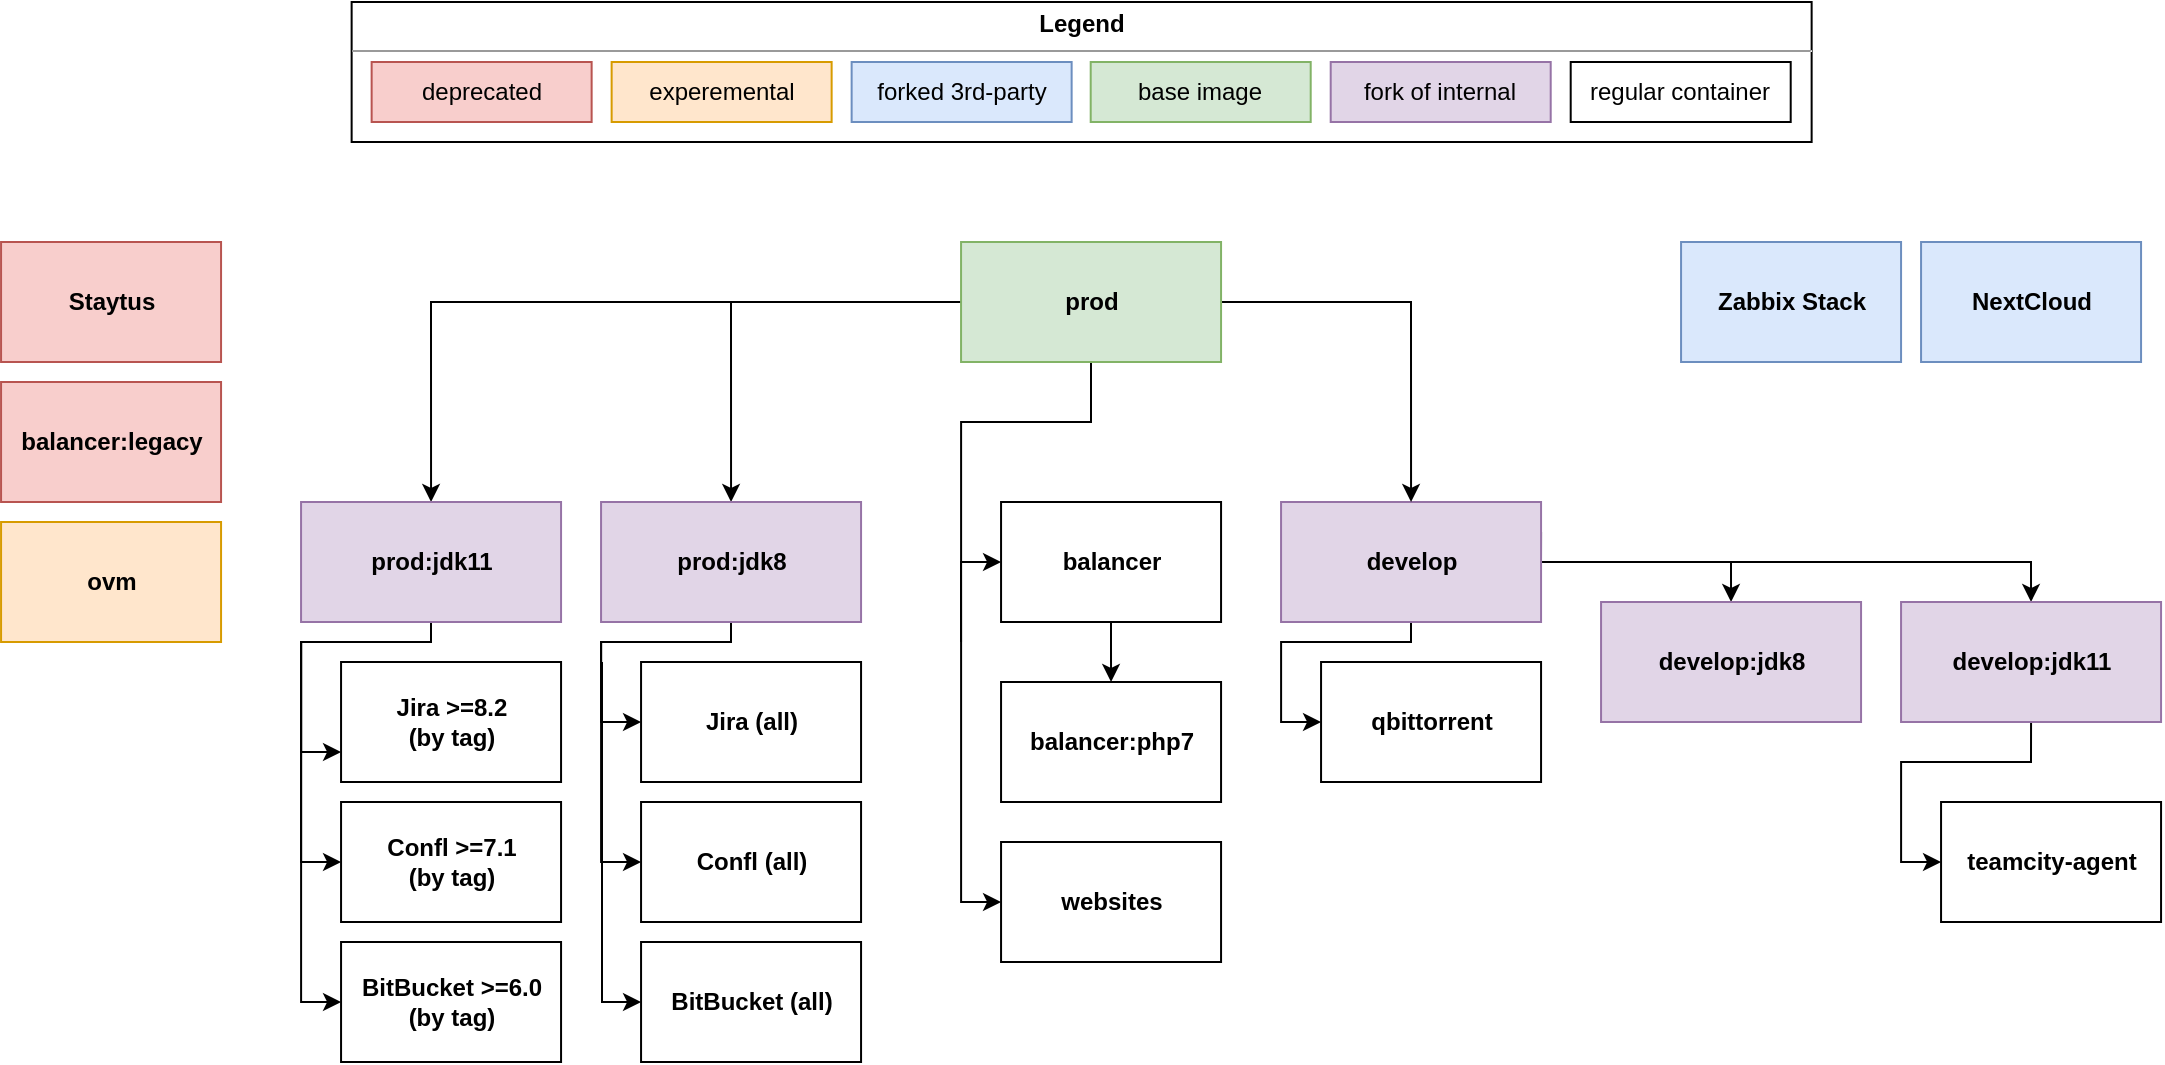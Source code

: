 <mxfile version="12.5.5" type="github">
  <diagram name="Page-1" id="9f46799a-70d6-7492-0946-bef42562c5a5">
    <mxGraphModel dx="1406" dy="784" grid="1" gridSize="10" guides="1" tooltips="1" connect="1" arrows="1" fold="1" page="1" pageScale="1" pageWidth="1100" pageHeight="850" background="#ffffff" math="0" shadow="0">
      <root>
        <mxCell id="0"/>
        <mxCell id="1" parent="0"/>
        <mxCell id="GupPUEsqrWVPhIxHysfE-15" style="edgeStyle=orthogonalEdgeStyle;rounded=0;orthogonalLoop=1;jettySize=auto;html=1;entryX=0.5;entryY=0;entryDx=0;entryDy=0;" parent="1" source="GupPUEsqrWVPhIxHysfE-3" target="GupPUEsqrWVPhIxHysfE-14" edge="1">
          <mxGeometry relative="1" as="geometry"/>
        </mxCell>
        <mxCell id="GupPUEsqrWVPhIxHysfE-16" style="edgeStyle=orthogonalEdgeStyle;rounded=0;orthogonalLoop=1;jettySize=auto;html=1;exitX=1;exitY=0.25;exitDx=0;exitDy=0;entryX=0.5;entryY=0;entryDx=0;entryDy=0;" parent="1" source="GupPUEsqrWVPhIxHysfE-3" target="GupPUEsqrWVPhIxHysfE-13" edge="1">
          <mxGeometry relative="1" as="geometry">
            <Array as="points">
              <mxPoint x="779.53" y="300"/>
              <mxPoint x="1024.53" y="300"/>
            </Array>
          </mxGeometry>
        </mxCell>
        <mxCell id="GupPUEsqrWVPhIxHysfE-38" style="edgeStyle=orthogonalEdgeStyle;rounded=0;orthogonalLoop=1;jettySize=auto;html=1;entryX=0;entryY=0.5;entryDx=0;entryDy=0;" parent="1" source="GupPUEsqrWVPhIxHysfE-3" target="GupPUEsqrWVPhIxHysfE-31" edge="1">
          <mxGeometry relative="1" as="geometry">
            <Array as="points">
              <mxPoint x="714.53" y="340"/>
              <mxPoint x="649.53" y="340"/>
              <mxPoint x="649.53" y="380"/>
            </Array>
          </mxGeometry>
        </mxCell>
        <mxCell id="GupPUEsqrWVPhIxHysfE-3" value="&lt;span style=&quot;font-weight: 700 ; white-space: nowrap&quot;&gt;develop&lt;/span&gt;" style="whiteSpace=wrap;html=1;align=center;verticalAlign=middle;container=1;recursiveResize=0;treeFolding=1;treeMoving=1;fillColor=#e1d5e7;strokeColor=#9673a6;" parent="1" vertex="1">
          <mxGeometry x="649.53" y="270" width="130" height="60" as="geometry"/>
        </mxCell>
        <mxCell id="GupPUEsqrWVPhIxHysfE-27" style="edgeStyle=orthogonalEdgeStyle;rounded=0;orthogonalLoop=1;jettySize=auto;html=1;entryX=0.5;entryY=0;entryDx=0;entryDy=0;" parent="1" source="GupPUEsqrWVPhIxHysfE-5" target="GupPUEsqrWVPhIxHysfE-3" edge="1">
          <mxGeometry relative="1" as="geometry"/>
        </mxCell>
        <mxCell id="GupPUEsqrWVPhIxHysfE-28" style="edgeStyle=orthogonalEdgeStyle;rounded=0;orthogonalLoop=1;jettySize=auto;html=1;entryX=0.5;entryY=0;entryDx=0;entryDy=0;" parent="1" source="GupPUEsqrWVPhIxHysfE-5" target="GupPUEsqrWVPhIxHysfE-7" edge="1">
          <mxGeometry relative="1" as="geometry"/>
        </mxCell>
        <mxCell id="GupPUEsqrWVPhIxHysfE-29" style="edgeStyle=orthogonalEdgeStyle;rounded=0;orthogonalLoop=1;jettySize=auto;html=1;entryX=0.5;entryY=0;entryDx=0;entryDy=0;" parent="1" source="GupPUEsqrWVPhIxHysfE-5" target="GupPUEsqrWVPhIxHysfE-22" edge="1">
          <mxGeometry relative="1" as="geometry"/>
        </mxCell>
        <mxCell id="GupPUEsqrWVPhIxHysfE-35" style="edgeStyle=orthogonalEdgeStyle;rounded=0;orthogonalLoop=1;jettySize=auto;html=1;entryX=0;entryY=0.5;entryDx=0;entryDy=0;" parent="1" source="GupPUEsqrWVPhIxHysfE-5" target="GupPUEsqrWVPhIxHysfE-30" edge="1">
          <mxGeometry relative="1" as="geometry">
            <Array as="points">
              <mxPoint x="554.53" y="230"/>
              <mxPoint x="489.53" y="230"/>
              <mxPoint x="489.53" y="470"/>
            </Array>
          </mxGeometry>
        </mxCell>
        <UserObject label="&lt;span style=&quot;font-weight: 700 ; white-space: nowrap&quot;&gt;prod&lt;/span&gt;" treeRoot="1" id="GupPUEsqrWVPhIxHysfE-5">
          <mxCell style="whiteSpace=wrap;html=1;align=center;treeFolding=1;treeMoving=1;container=1;recursiveResize=0;fillColor=#d5e8d4;strokeColor=#82b366;" parent="1" vertex="1">
            <mxGeometry x="489.53" y="140" width="130" height="60" as="geometry"/>
          </mxCell>
        </UserObject>
        <mxCell id="GupPUEsqrWVPhIxHysfE-49" style="edgeStyle=orthogonalEdgeStyle;rounded=0;orthogonalLoop=1;jettySize=auto;html=1;entryX=0;entryY=0.5;entryDx=0;entryDy=0;" parent="1" source="GupPUEsqrWVPhIxHysfE-7" target="GupPUEsqrWVPhIxHysfE-39" edge="1">
          <mxGeometry relative="1" as="geometry">
            <Array as="points">
              <mxPoint x="374.53" y="340"/>
              <mxPoint x="309.53" y="340"/>
              <mxPoint x="309.53" y="380"/>
            </Array>
          </mxGeometry>
        </mxCell>
        <mxCell id="GupPUEsqrWVPhIxHysfE-50" style="edgeStyle=orthogonalEdgeStyle;rounded=0;orthogonalLoop=1;jettySize=auto;html=1;entryX=0;entryY=0.5;entryDx=0;entryDy=0;" parent="1" source="GupPUEsqrWVPhIxHysfE-7" target="GupPUEsqrWVPhIxHysfE-43" edge="1">
          <mxGeometry relative="1" as="geometry">
            <Array as="points">
              <mxPoint x="374.53" y="340"/>
              <mxPoint x="309.53" y="340"/>
              <mxPoint x="309.53" y="450"/>
            </Array>
          </mxGeometry>
        </mxCell>
        <mxCell id="BSTWsPW5K0Pz7Seea1G_-2" style="edgeStyle=orthogonalEdgeStyle;rounded=0;orthogonalLoop=1;jettySize=auto;html=1;entryX=0;entryY=0.5;entryDx=0;entryDy=0;" edge="1" parent="1" target="BSTWsPW5K0Pz7Seea1G_-1">
          <mxGeometry relative="1" as="geometry">
            <mxPoint x="310" y="350" as="sourcePoint"/>
            <Array as="points">
              <mxPoint x="310" y="520"/>
            </Array>
          </mxGeometry>
        </mxCell>
        <mxCell id="GupPUEsqrWVPhIxHysfE-7" value="&lt;span style=&quot;font-weight: 700 ; white-space: nowrap&quot;&gt;prod&lt;/span&gt;&lt;span style=&quot;font-weight: 700 ; white-space: nowrap&quot;&gt;:jdk8&lt;/span&gt;" style="whiteSpace=wrap;html=1;align=center;verticalAlign=middle;container=1;recursiveResize=0;treeFolding=1;treeMoving=1;fillColor=#e1d5e7;strokeColor=#9673a6;" parent="1" vertex="1">
          <mxGeometry x="309.53" y="270" width="130" height="60" as="geometry"/>
        </mxCell>
        <mxCell id="GupPUEsqrWVPhIxHysfE-11" value="&lt;span style=&quot;white-space: nowrap&quot;&gt;&lt;b&gt;teamcity-agent&lt;/b&gt;&lt;/span&gt;" style="whiteSpace=wrap;html=1;align=center;verticalAlign=middle;container=1;recursiveResize=0;treeFolding=1;treeMoving=1;" parent="1" vertex="1">
          <mxGeometry x="979.53" y="420" width="110" height="60" as="geometry"/>
        </mxCell>
        <mxCell id="GupPUEsqrWVPhIxHysfE-17" style="edgeStyle=orthogonalEdgeStyle;rounded=0;orthogonalLoop=1;jettySize=auto;html=1;exitX=0.5;exitY=1;exitDx=0;exitDy=0;entryX=0;entryY=0.5;entryDx=0;entryDy=0;" parent="1" source="GupPUEsqrWVPhIxHysfE-13" target="GupPUEsqrWVPhIxHysfE-11" edge="1">
          <mxGeometry relative="1" as="geometry">
            <Array as="points">
              <mxPoint x="1024.53" y="400"/>
              <mxPoint x="959.53" y="400"/>
              <mxPoint x="959.53" y="450"/>
            </Array>
          </mxGeometry>
        </mxCell>
        <mxCell id="GupPUEsqrWVPhIxHysfE-13" value="&lt;span style=&quot;font-weight: 700 ; white-space: nowrap&quot;&gt;develop&lt;/span&gt;&lt;span style=&quot;font-weight: 700 ; white-space: nowrap&quot;&gt;:jdk11&lt;/span&gt;" style="whiteSpace=wrap;html=1;align=center;verticalAlign=middle;container=1;recursiveResize=0;treeFolding=1;treeMoving=1;fillColor=#e1d5e7;strokeColor=#9673a6;" parent="1" vertex="1">
          <mxGeometry x="959.53" y="320" width="130" height="60" as="geometry"/>
        </mxCell>
        <mxCell id="GupPUEsqrWVPhIxHysfE-14" value="&lt;span style=&quot;font-weight: 700 ; white-space: nowrap&quot;&gt;develop:jdk8&lt;/span&gt;" style="whiteSpace=wrap;html=1;align=center;verticalAlign=middle;container=1;recursiveResize=0;treeFolding=1;treeMoving=1;fillColor=#e1d5e7;strokeColor=#9673a6;" parent="1" vertex="1">
          <mxGeometry x="809.53" y="320" width="130" height="60" as="geometry"/>
        </mxCell>
        <mxCell id="GupPUEsqrWVPhIxHysfE-40" value="" style="edgeStyle=orthogonalEdgeStyle;rounded=0;orthogonalLoop=1;jettySize=auto;html=1;entryX=0;entryY=0.5;entryDx=0;entryDy=0;" parent="1" target="GupPUEsqrWVPhIxHysfE-20" edge="1">
          <mxGeometry relative="1" as="geometry">
            <mxPoint x="489.53" y="340" as="sourcePoint"/>
            <Array as="points">
              <mxPoint x="489.53" y="300"/>
            </Array>
          </mxGeometry>
        </mxCell>
        <mxCell id="661J1RdMhrbpdGnhcWUA-3" style="edgeStyle=orthogonalEdgeStyle;rounded=0;orthogonalLoop=1;jettySize=auto;html=1;entryX=0.5;entryY=0;entryDx=0;entryDy=0;" parent="1" source="GupPUEsqrWVPhIxHysfE-20" target="661J1RdMhrbpdGnhcWUA-2" edge="1">
          <mxGeometry relative="1" as="geometry"/>
        </mxCell>
        <mxCell id="GupPUEsqrWVPhIxHysfE-20" value="&lt;span style=&quot;font-weight: 700 ; white-space: nowrap&quot;&gt;balancer&lt;/span&gt;" style="whiteSpace=wrap;html=1;align=center;verticalAlign=middle;container=1;recursiveResize=0;treeFolding=1;treeMoving=1;" parent="1" vertex="1">
          <mxGeometry x="509.53" y="270" width="110" height="60" as="geometry"/>
        </mxCell>
        <mxCell id="GupPUEsqrWVPhIxHysfE-46" style="edgeStyle=orthogonalEdgeStyle;rounded=0;orthogonalLoop=1;jettySize=auto;html=1;entryX=0;entryY=0.75;entryDx=0;entryDy=0;" parent="1" source="GupPUEsqrWVPhIxHysfE-22" target="GupPUEsqrWVPhIxHysfE-41" edge="1">
          <mxGeometry relative="1" as="geometry">
            <Array as="points">
              <mxPoint x="224.53" y="340"/>
              <mxPoint x="159.53" y="340"/>
              <mxPoint x="159.53" y="395"/>
            </Array>
          </mxGeometry>
        </mxCell>
        <mxCell id="GupPUEsqrWVPhIxHysfE-47" style="edgeStyle=orthogonalEdgeStyle;rounded=0;orthogonalLoop=1;jettySize=auto;html=1;entryX=0;entryY=0.5;entryDx=0;entryDy=0;" parent="1" source="GupPUEsqrWVPhIxHysfE-22" target="GupPUEsqrWVPhIxHysfE-42" edge="1">
          <mxGeometry relative="1" as="geometry">
            <Array as="points">
              <mxPoint x="224.53" y="340"/>
              <mxPoint x="159.53" y="340"/>
              <mxPoint x="159.53" y="450"/>
            </Array>
          </mxGeometry>
        </mxCell>
        <mxCell id="GupPUEsqrWVPhIxHysfE-48" style="edgeStyle=orthogonalEdgeStyle;rounded=0;orthogonalLoop=1;jettySize=auto;html=1;entryX=0;entryY=0.5;entryDx=0;entryDy=0;" parent="1" source="GupPUEsqrWVPhIxHysfE-22" target="GupPUEsqrWVPhIxHysfE-44" edge="1">
          <mxGeometry relative="1" as="geometry">
            <Array as="points">
              <mxPoint x="224.53" y="340"/>
              <mxPoint x="159.53" y="340"/>
              <mxPoint x="159.53" y="520"/>
            </Array>
          </mxGeometry>
        </mxCell>
        <mxCell id="GupPUEsqrWVPhIxHysfE-22" value="&lt;span style=&quot;font-weight: 700 ; white-space: nowrap&quot;&gt;prod&lt;/span&gt;&lt;span style=&quot;font-weight: 700 ; white-space: nowrap&quot;&gt;:jdk&lt;/span&gt;&lt;span style=&quot;font-weight: 700 ; white-space: nowrap&quot;&gt;11&lt;/span&gt;" style="whiteSpace=wrap;html=1;align=center;verticalAlign=middle;container=1;recursiveResize=0;treeFolding=1;treeMoving=1;fillColor=#e1d5e7;strokeColor=#9673a6;" parent="1" vertex="1">
          <mxGeometry x="159.53" y="270" width="130" height="60" as="geometry"/>
        </mxCell>
        <mxCell id="GupPUEsqrWVPhIxHysfE-30" value="&lt;span style=&quot;font-weight: 700 ; white-space: nowrap&quot;&gt;websites&lt;/span&gt;" style="whiteSpace=wrap;html=1;align=center;verticalAlign=middle;container=1;recursiveResize=0;treeFolding=1;treeMoving=1;" parent="1" vertex="1">
          <mxGeometry x="509.53" y="440" width="110" height="60" as="geometry"/>
        </mxCell>
        <mxCell id="GupPUEsqrWVPhIxHysfE-31" value="&lt;span style=&quot;white-space: nowrap&quot;&gt;&lt;b&gt;qbittorrent&lt;/b&gt;&lt;/span&gt;" style="whiteSpace=wrap;html=1;align=center;verticalAlign=middle;container=1;recursiveResize=0;treeFolding=1;treeMoving=1;" parent="1" vertex="1">
          <mxGeometry x="669.53" y="350" width="110" height="60" as="geometry"/>
        </mxCell>
        <mxCell id="GupPUEsqrWVPhIxHysfE-39" value="&lt;span style=&quot;font-weight: 700 ; white-space: nowrap&quot;&gt;Jira (all)&lt;/span&gt;" style="whiteSpace=wrap;html=1;align=center;verticalAlign=middle;container=1;recursiveResize=0;treeFolding=1;treeMoving=1;" parent="1" vertex="1">
          <mxGeometry x="329.53" y="350" width="110" height="60" as="geometry"/>
        </mxCell>
        <mxCell id="GupPUEsqrWVPhIxHysfE-41" value="&lt;span style=&quot;font-weight: 700 ; white-space: nowrap&quot;&gt;Jira &amp;gt;=8.2&lt;br&gt;(by tag)&lt;br&gt;&lt;/span&gt;" style="whiteSpace=wrap;html=1;align=center;verticalAlign=middle;container=1;recursiveResize=0;treeFolding=1;treeMoving=1;" parent="1" vertex="1">
          <mxGeometry x="179.53" y="350" width="110" height="60" as="geometry"/>
        </mxCell>
        <mxCell id="GupPUEsqrWVPhIxHysfE-42" value="&lt;span style=&quot;font-weight: 700 ; white-space: nowrap&quot;&gt;Confl &amp;gt;=7.1&lt;/span&gt;&lt;br style=&quot;font-weight: 700 ; white-space: nowrap&quot;&gt;&lt;span style=&quot;font-weight: 700 ; white-space: nowrap&quot;&gt;(by tag)&lt;/span&gt;" style="whiteSpace=wrap;html=1;align=center;verticalAlign=middle;container=1;recursiveResize=0;treeFolding=1;treeMoving=1;" parent="1" vertex="1">
          <mxGeometry x="179.53" y="420" width="110" height="60" as="geometry"/>
        </mxCell>
        <mxCell id="GupPUEsqrWVPhIxHysfE-43" value="&lt;span style=&quot;font-weight: 700 ; white-space: nowrap&quot;&gt;Confl (all)&lt;/span&gt;" style="whiteSpace=wrap;html=1;align=center;verticalAlign=middle;container=1;recursiveResize=0;treeFolding=1;treeMoving=1;" parent="1" vertex="1">
          <mxGeometry x="329.53" y="420" width="110" height="60" as="geometry"/>
        </mxCell>
        <mxCell id="GupPUEsqrWVPhIxHysfE-44" value="&lt;b&gt;BitBucket &amp;gt;=6.0&lt;/b&gt;&lt;br style=&quot;font-weight: 700 ; white-space: nowrap&quot;&gt;&lt;span style=&quot;font-weight: 700 ; white-space: nowrap&quot;&gt;(by tag)&lt;/span&gt;" style="whiteSpace=wrap;html=1;align=center;verticalAlign=middle;container=1;recursiveResize=0;treeFolding=1;treeMoving=1;" parent="1" vertex="1">
          <mxGeometry x="179.53" y="490" width="110" height="60" as="geometry"/>
        </mxCell>
        <mxCell id="GupPUEsqrWVPhIxHysfE-45" value="&lt;span style=&quot;font-weight: 700 ; white-space: nowrap&quot;&gt;Zabbix Stack&lt;/span&gt;" style="whiteSpace=wrap;html=1;align=center;verticalAlign=middle;container=1;recursiveResize=0;treeFolding=1;treeMoving=1;fillColor=#dae8fc;strokeColor=#6c8ebf;" parent="1" vertex="1">
          <mxGeometry x="849.53" y="140" width="110" height="60" as="geometry"/>
        </mxCell>
        <mxCell id="661J1RdMhrbpdGnhcWUA-1" value="&lt;span style=&quot;font-weight: 700 ; white-space: nowrap&quot;&gt;NextCloud&lt;/span&gt;" style="whiteSpace=wrap;html=1;align=center;verticalAlign=middle;container=1;recursiveResize=0;treeFolding=1;treeMoving=1;fillColor=#dae8fc;strokeColor=#6c8ebf;" parent="1" vertex="1">
          <mxGeometry x="969.53" y="140" width="110" height="60" as="geometry"/>
        </mxCell>
        <mxCell id="661J1RdMhrbpdGnhcWUA-2" value="&lt;span style=&quot;font-weight: 700 ; white-space: nowrap&quot;&gt;balancer:php7&lt;/span&gt;" style="whiteSpace=wrap;html=1;align=center;verticalAlign=middle;container=1;recursiveResize=0;treeFolding=1;treeMoving=1;" parent="1" vertex="1">
          <mxGeometry x="509.53" y="360" width="110" height="60" as="geometry"/>
        </mxCell>
        <mxCell id="661J1RdMhrbpdGnhcWUA-4" value="&lt;b&gt;Staytus&lt;/b&gt;" style="whiteSpace=wrap;html=1;align=center;verticalAlign=middle;container=1;recursiveResize=0;treeFolding=1;treeMoving=1;fillColor=#f8cecc;strokeColor=#b85450;" parent="1" vertex="1">
          <mxGeometry x="9.53" y="140" width="110" height="60" as="geometry"/>
        </mxCell>
        <mxCell id="661J1RdMhrbpdGnhcWUA-5" value="&lt;b&gt;balancer:legacy&lt;/b&gt;" style="whiteSpace=wrap;html=1;align=center;verticalAlign=middle;container=1;recursiveResize=0;treeFolding=1;treeMoving=1;fillColor=#f8cecc;strokeColor=#b85450;" parent="1" vertex="1">
          <mxGeometry x="9.53" y="210" width="110" height="60" as="geometry"/>
        </mxCell>
        <mxCell id="661J1RdMhrbpdGnhcWUA-6" value="&lt;b&gt;ovm&lt;/b&gt;" style="whiteSpace=wrap;html=1;align=center;verticalAlign=middle;container=1;recursiveResize=0;treeFolding=1;treeMoving=1;fillColor=#ffe6cc;strokeColor=#d79b00;" parent="1" vertex="1">
          <mxGeometry x="9.53" y="280" width="110" height="60" as="geometry"/>
        </mxCell>
        <mxCell id="661J1RdMhrbpdGnhcWUA-16" value="" style="group" parent="1" vertex="1" connectable="0">
          <mxGeometry x="184.82" y="20" width="730" height="70" as="geometry"/>
        </mxCell>
        <mxCell id="661J1RdMhrbpdGnhcWUA-7" value="&lt;p style=&quot;margin: 0px ; margin-top: 4px ; text-align: center&quot;&gt;&lt;b&gt;Legend&lt;/b&gt;&lt;/p&gt;&lt;hr size=&quot;1&quot;&gt;&lt;div style=&quot;height: 2px&quot;&gt;&lt;/div&gt;" style="verticalAlign=top;align=left;overflow=fill;fontSize=12;fontFamily=Helvetica;html=1;" parent="661J1RdMhrbpdGnhcWUA-16" vertex="1">
          <mxGeometry width="730" height="70" as="geometry"/>
        </mxCell>
        <mxCell id="661J1RdMhrbpdGnhcWUA-8" value="deprecated" style="rounded=0;whiteSpace=wrap;html=1;fillColor=#f8cecc;strokeColor=#b85450;" parent="661J1RdMhrbpdGnhcWUA-16" vertex="1">
          <mxGeometry x="10" y="30" width="110" height="30" as="geometry"/>
        </mxCell>
        <mxCell id="661J1RdMhrbpdGnhcWUA-9" value="experemental" style="rounded=0;whiteSpace=wrap;html=1;fillColor=#ffe6cc;strokeColor=#d79b00;" parent="661J1RdMhrbpdGnhcWUA-16" vertex="1">
          <mxGeometry x="130" y="30" width="110" height="30" as="geometry"/>
        </mxCell>
        <mxCell id="661J1RdMhrbpdGnhcWUA-10" value="forked 3rd-party" style="rounded=0;whiteSpace=wrap;html=1;fillColor=#dae8fc;strokeColor=#6c8ebf;" parent="661J1RdMhrbpdGnhcWUA-16" vertex="1">
          <mxGeometry x="250" y="30" width="110" height="30" as="geometry"/>
        </mxCell>
        <mxCell id="661J1RdMhrbpdGnhcWUA-11" value="fork of internal" style="rounded=0;whiteSpace=wrap;html=1;fillColor=#e1d5e7;strokeColor=#9673a6;" parent="661J1RdMhrbpdGnhcWUA-16" vertex="1">
          <mxGeometry x="489.53" y="30" width="110" height="30" as="geometry"/>
        </mxCell>
        <mxCell id="661J1RdMhrbpdGnhcWUA-12" value="base image" style="rounded=0;whiteSpace=wrap;html=1;fillColor=#d5e8d4;strokeColor=#82b366;" parent="661J1RdMhrbpdGnhcWUA-16" vertex="1">
          <mxGeometry x="369.53" y="30" width="110" height="30" as="geometry"/>
        </mxCell>
        <mxCell id="661J1RdMhrbpdGnhcWUA-13" value="regular container" style="rounded=0;whiteSpace=wrap;html=1;" parent="661J1RdMhrbpdGnhcWUA-16" vertex="1">
          <mxGeometry x="609.53" y="30" width="110" height="30" as="geometry"/>
        </mxCell>
        <mxCell id="BSTWsPW5K0Pz7Seea1G_-1" value="&lt;b&gt;BitBucket (all)&lt;/b&gt;" style="whiteSpace=wrap;html=1;align=center;verticalAlign=middle;container=1;recursiveResize=0;treeFolding=1;treeMoving=1;" vertex="1" parent="1">
          <mxGeometry x="329.53" y="490" width="110" height="60" as="geometry"/>
        </mxCell>
      </root>
    </mxGraphModel>
  </diagram>
</mxfile>
